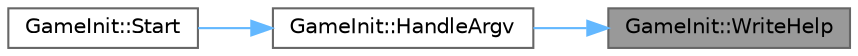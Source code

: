 digraph "GameInit::WriteHelp"
{
 // LATEX_PDF_SIZE
  bgcolor="transparent";
  edge [fontname=Helvetica,fontsize=10,labelfontname=Helvetica,labelfontsize=10];
  node [fontname=Helvetica,fontsize=10,shape=box,height=0.2,width=0.4];
  rankdir="RL";
  Node1 [id="Node000001",label="GameInit::WriteHelp",height=0.2,width=0.4,color="gray40", fillcolor="grey60", style="filled", fontcolor="black",tooltip="Выводит информацию о доступных аргументах командной строки."];
  Node1 -> Node2 [id="edge1_Node000001_Node000002",dir="back",color="steelblue1",style="solid",tooltip=" "];
  Node2 [id="Node000002",label="GameInit::HandleArgv",height=0.2,width=0.4,color="grey40", fillcolor="white", style="filled",URL="$class_game_init.html#a202c15769a97282957b9dcbf08997e6d",tooltip="Обрабатывает аргументы командной строки."];
  Node2 -> Node3 [id="edge2_Node000002_Node000003",dir="back",color="steelblue1",style="solid",tooltip=" "];
  Node3 [id="Node000003",label="GameInit::Start",height=0.2,width=0.4,color="grey40", fillcolor="white", style="filled",URL="$class_game_init.html#a044dc9d28077555e45a12a6f6f21bb03",tooltip="Метод для старта инициализации игры."];
}
